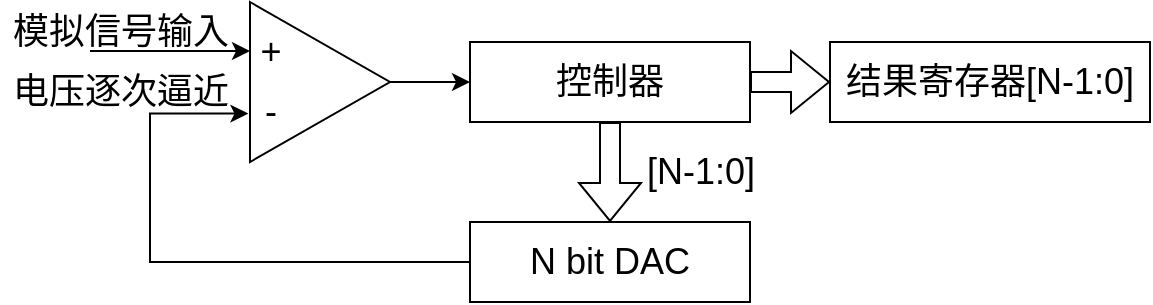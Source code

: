 <mxfile version="16.4.5" type="device"><diagram id="psNiFn3S9YbO4fuNEaUk" name="第 1 页"><mxGraphModel dx="918" dy="508" grid="1" gridSize="10" guides="1" tooltips="1" connect="1" arrows="1" fold="1" page="1" pageScale="1" pageWidth="1169" pageHeight="1654" math="0" shadow="0"><root><mxCell id="0"/><mxCell id="1" parent="0"/><mxCell id="jC0r_F37Dfv9_lj1q5P1-33" style="edgeStyle=orthogonalEdgeStyle;rounded=0;orthogonalLoop=1;jettySize=auto;html=1;exitX=1;exitY=0.5;exitDx=0;exitDy=0;entryX=0;entryY=0.5;entryDx=0;entryDy=0;fontSize=18;" parent="1" source="jC0r_F37Dfv9_lj1q5P1-23" target="jC0r_F37Dfv9_lj1q5P1-30" edge="1"><mxGeometry relative="1" as="geometry"/></mxCell><mxCell id="jC0r_F37Dfv9_lj1q5P1-23" value="" style="triangle;whiteSpace=wrap;html=1;fontSize=18;" parent="1" vertex="1"><mxGeometry x="490" y="190" width="70" height="80" as="geometry"/></mxCell><mxCell id="jC0r_F37Dfv9_lj1q5P1-24" value="+" style="text;html=1;align=center;verticalAlign=middle;resizable=0;points=[];autosize=1;strokeColor=none;fillColor=none;fontSize=18;" parent="1" vertex="1"><mxGeometry x="485" y="200" width="30" height="30" as="geometry"/></mxCell><mxCell id="jC0r_F37Dfv9_lj1q5P1-25" value="-" style="text;html=1;align=center;verticalAlign=middle;resizable=0;points=[];autosize=1;strokeColor=none;fillColor=none;fontSize=18;" parent="1" vertex="1"><mxGeometry x="490" y="230" width="20" height="30" as="geometry"/></mxCell><mxCell id="jC0r_F37Dfv9_lj1q5P1-27" value="" style="endArrow=classic;html=1;rounded=0;fontSize=18;" parent="1" edge="1"><mxGeometry width="50" height="50" relative="1" as="geometry"><mxPoint x="410" y="214.5" as="sourcePoint"/><mxPoint x="490" y="214.5" as="targetPoint"/></mxGeometry></mxCell><mxCell id="jC0r_F37Dfv9_lj1q5P1-28" value="模拟信号输入" style="text;html=1;align=center;verticalAlign=middle;resizable=0;points=[];autosize=1;strokeColor=none;fillColor=none;fontSize=18;" parent="1" vertex="1"><mxGeometry x="365" y="190" width="120" height="30" as="geometry"/></mxCell><mxCell id="jC0r_F37Dfv9_lj1q5P1-31" style="edgeStyle=orthogonalEdgeStyle;rounded=0;orthogonalLoop=1;jettySize=auto;html=1;exitX=0;exitY=0.5;exitDx=0;exitDy=0;entryX=-0.04;entryY=0.527;entryDx=0;entryDy=0;entryPerimeter=0;fontSize=18;" parent="1" source="jC0r_F37Dfv9_lj1q5P1-29" target="jC0r_F37Dfv9_lj1q5P1-25" edge="1"><mxGeometry relative="1" as="geometry"><Array as="points"><mxPoint x="440" y="320"/><mxPoint x="440" y="246"/></Array></mxGeometry></mxCell><mxCell id="jC0r_F37Dfv9_lj1q5P1-29" value="N bit DAC" style="rounded=0;whiteSpace=wrap;html=1;fontSize=18;" parent="1" vertex="1"><mxGeometry x="600" y="300" width="140" height="40" as="geometry"/></mxCell><mxCell id="jC0r_F37Dfv9_lj1q5P1-30" value="控制器" style="rounded=0;whiteSpace=wrap;html=1;fontSize=18;" parent="1" vertex="1"><mxGeometry x="600" y="210" width="140" height="40" as="geometry"/></mxCell><mxCell id="jC0r_F37Dfv9_lj1q5P1-37" value="" style="shape=flexArrow;endArrow=classic;html=1;rounded=0;fontSize=18;exitX=0.5;exitY=1;exitDx=0;exitDy=0;entryX=0.5;entryY=0;entryDx=0;entryDy=0;fillColor=#FFFFFF;" parent="1" source="jC0r_F37Dfv9_lj1q5P1-30" target="jC0r_F37Dfv9_lj1q5P1-29" edge="1"><mxGeometry width="50" height="50" relative="1" as="geometry"><mxPoint x="850" y="260" as="sourcePoint"/><mxPoint x="900" y="210" as="targetPoint"/></mxGeometry></mxCell><mxCell id="_ukDY76CD_uLLSkXJql3-1" value="[N-1:0]" style="text;html=1;align=center;verticalAlign=middle;resizable=0;points=[];autosize=1;strokeColor=none;fillColor=none;fontSize=18;" vertex="1" parent="1"><mxGeometry x="680" y="260" width="70" height="30" as="geometry"/></mxCell><mxCell id="_ukDY76CD_uLLSkXJql3-2" value="" style="shape=flexArrow;endArrow=classic;html=1;rounded=0;fontSize=18;entryX=0.5;entryY=0;entryDx=0;entryDy=0;fillColor=#FFFFFF;" edge="1" parent="1"><mxGeometry width="50" height="50" relative="1" as="geometry"><mxPoint x="740" y="230" as="sourcePoint"/><mxPoint x="780" y="230" as="targetPoint"/></mxGeometry></mxCell><mxCell id="_ukDY76CD_uLLSkXJql3-3" value="结果寄存器&lt;span&gt;[N-1:0]&lt;/span&gt;" style="rounded=0;whiteSpace=wrap;html=1;fontSize=18;" vertex="1" parent="1"><mxGeometry x="780" y="210" width="160" height="40" as="geometry"/></mxCell><mxCell id="_ukDY76CD_uLLSkXJql3-5" value="电压逐次逼近" style="text;html=1;align=center;verticalAlign=middle;resizable=0;points=[];autosize=1;strokeColor=none;fillColor=none;fontSize=18;" vertex="1" parent="1"><mxGeometry x="365" y="220" width="120" height="30" as="geometry"/></mxCell></root></mxGraphModel></diagram></mxfile>